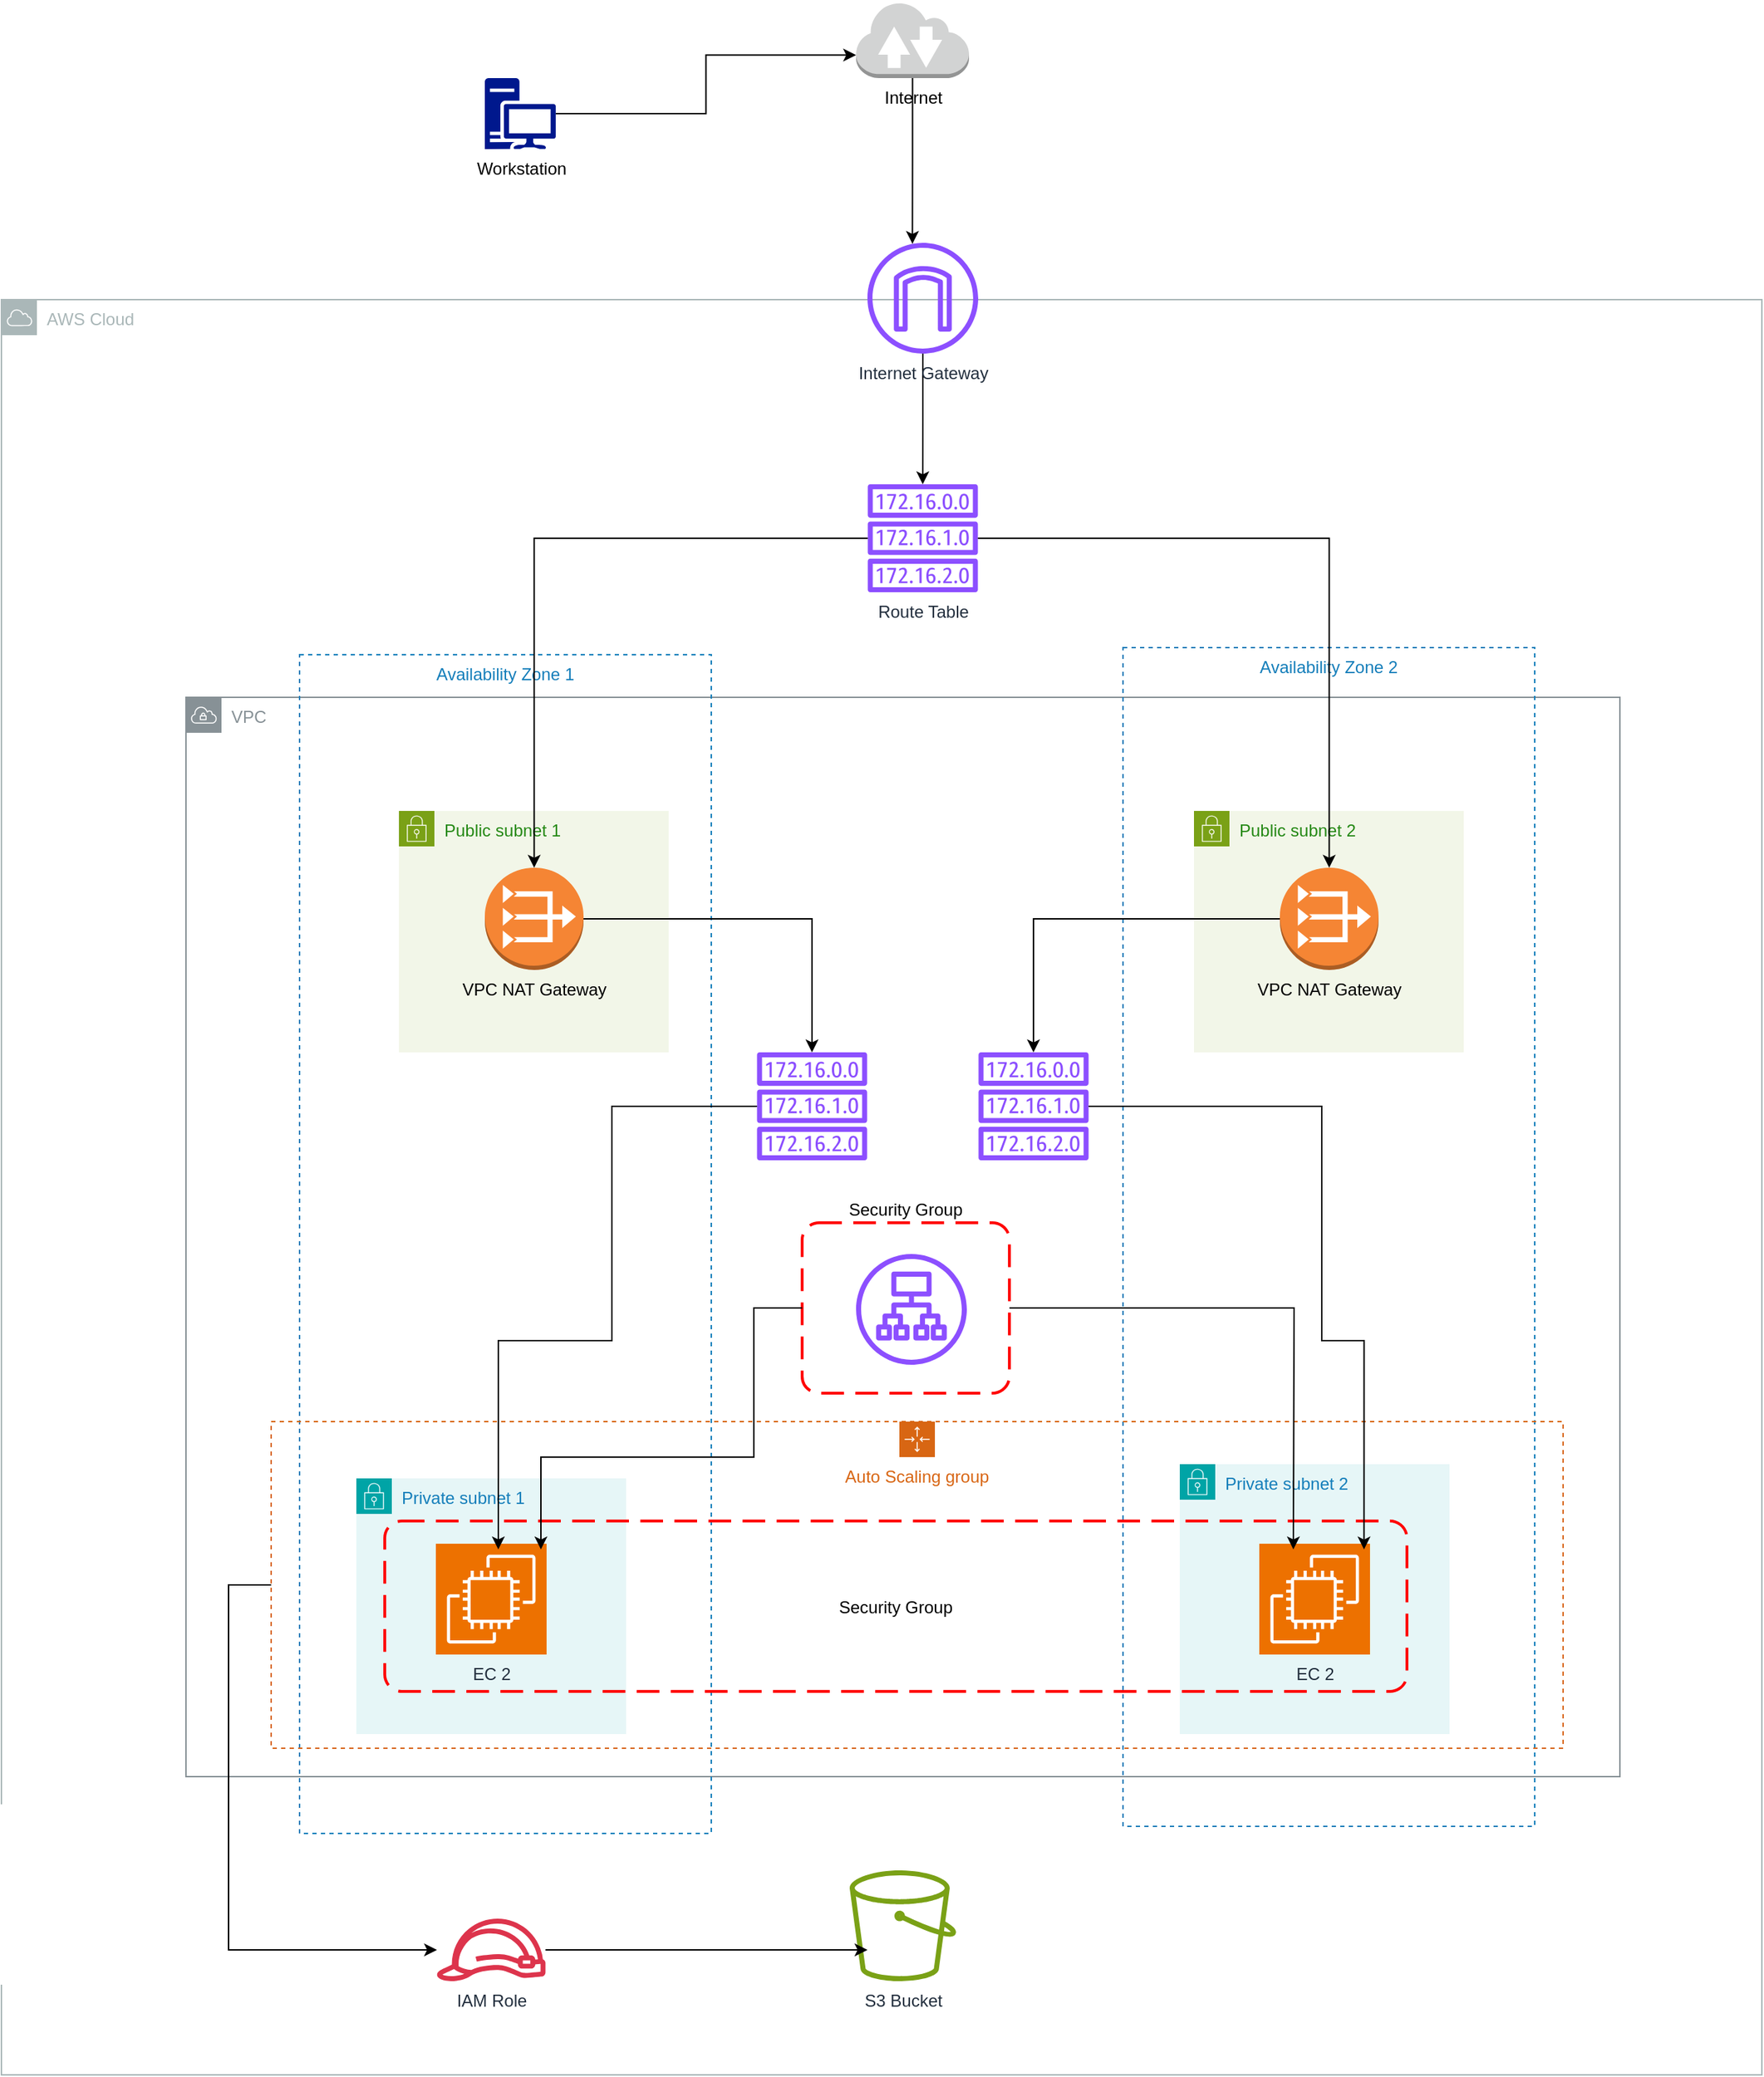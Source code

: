 <mxfile version="24.7.16">
  <diagram name="Page-1" id="uvwHDNZlG5KgGt5MM_ni">
    <mxGraphModel dx="2261" dy="738" grid="1" gridSize="10" guides="1" tooltips="1" connect="1" arrows="1" fold="1" page="1" pageScale="1" pageWidth="827" pageHeight="1169" math="0" shadow="0">
      <root>
        <mxCell id="0" />
        <mxCell id="1" parent="0" />
        <mxCell id="cF4Il0tcKfwgS1lK2epE-57" value="" style="group" vertex="1" connectable="0" parent="1">
          <mxGeometry x="-630" y="80" width="1240" height="1460" as="geometry" />
        </mxCell>
        <mxCell id="psFaeoeCnoXFWx_0zrmn-30" value="AWS Cloud" style="sketch=0;outlineConnect=0;gradientColor=none;html=1;whiteSpace=wrap;fontSize=12;fontStyle=0;shape=mxgraph.aws4.group;grIcon=mxgraph.aws4.group_aws_cloud;strokeColor=#AAB7B8;fillColor=none;verticalAlign=top;align=left;spacingLeft=30;fontColor=#AAB7B8;dashed=0;" parent="cF4Il0tcKfwgS1lK2epE-57" vertex="1">
          <mxGeometry y="210" width="1240" height="1250" as="geometry" />
        </mxCell>
        <mxCell id="cF4Il0tcKfwgS1lK2epE-1" value="Internet" style="outlineConnect=0;dashed=0;verticalLabelPosition=bottom;verticalAlign=top;align=center;html=1;shape=mxgraph.aws3.internet_2;fillColor=#D2D3D3;gradientColor=none;" vertex="1" parent="cF4Il0tcKfwgS1lK2epE-57">
          <mxGeometry x="602" width="79.5" height="54" as="geometry" />
        </mxCell>
        <mxCell id="cF4Il0tcKfwgS1lK2epE-38" style="edgeStyle=orthogonalEdgeStyle;rounded=0;orthogonalLoop=1;jettySize=auto;html=1;" edge="1" parent="cF4Il0tcKfwgS1lK2epE-57" source="cF4Il0tcKfwgS1lK2epE-2" target="cF4Il0tcKfwgS1lK2epE-3">
          <mxGeometry relative="1" as="geometry" />
        </mxCell>
        <mxCell id="cF4Il0tcKfwgS1lK2epE-2" value="Internet Gateway" style="sketch=0;outlineConnect=0;fontColor=#232F3E;gradientColor=none;fillColor=#8C4FFF;strokeColor=none;dashed=0;verticalLabelPosition=bottom;verticalAlign=top;align=center;html=1;fontSize=12;fontStyle=0;aspect=fixed;pointerEvents=1;shape=mxgraph.aws4.internet_gateway;" vertex="1" parent="cF4Il0tcKfwgS1lK2epE-57">
          <mxGeometry x="610" y="170" width="78" height="78" as="geometry" />
        </mxCell>
        <mxCell id="cF4Il0tcKfwgS1lK2epE-3" value="Route Table" style="sketch=0;outlineConnect=0;fontColor=#232F3E;gradientColor=none;fillColor=#8C4FFF;strokeColor=none;dashed=0;verticalLabelPosition=bottom;verticalAlign=top;align=center;html=1;fontSize=12;fontStyle=0;aspect=fixed;pointerEvents=1;shape=mxgraph.aws4.route_table;" vertex="1" parent="cF4Il0tcKfwgS1lK2epE-57">
          <mxGeometry x="610" y="340" width="78" height="76" as="geometry" />
        </mxCell>
        <mxCell id="cF4Il0tcKfwgS1lK2epE-4" value="VPC" style="sketch=0;outlineConnect=0;gradientColor=none;html=1;whiteSpace=wrap;fontSize=12;fontStyle=0;shape=mxgraph.aws4.group;grIcon=mxgraph.aws4.group_vpc;strokeColor=#879196;fillColor=none;verticalAlign=top;align=left;spacingLeft=30;fontColor=#879196;dashed=0;" vertex="1" parent="cF4Il0tcKfwgS1lK2epE-57">
          <mxGeometry x="130" y="490" width="1010" height="760" as="geometry" />
        </mxCell>
        <mxCell id="cF4Il0tcKfwgS1lK2epE-5" value="Availability Zone 1" style="fillColor=none;strokeColor=#147EBA;dashed=1;verticalAlign=top;fontStyle=0;fontColor=#147EBA;whiteSpace=wrap;html=1;" vertex="1" parent="cF4Il0tcKfwgS1lK2epE-57">
          <mxGeometry x="210" y="460" width="290" height="830" as="geometry" />
        </mxCell>
        <mxCell id="cF4Il0tcKfwgS1lK2epE-6" value="Availability Zone 2" style="fillColor=none;strokeColor=#147EBA;dashed=1;verticalAlign=top;fontStyle=0;fontColor=#147EBA;whiteSpace=wrap;html=1;" vertex="1" parent="cF4Il0tcKfwgS1lK2epE-57">
          <mxGeometry x="790" y="455" width="290" height="830" as="geometry" />
        </mxCell>
        <mxCell id="cF4Il0tcKfwgS1lK2epE-7" value="Public subnet 1" style="points=[[0,0],[0.25,0],[0.5,0],[0.75,0],[1,0],[1,0.25],[1,0.5],[1,0.75],[1,1],[0.75,1],[0.5,1],[0.25,1],[0,1],[0,0.75],[0,0.5],[0,0.25]];outlineConnect=0;gradientColor=none;html=1;whiteSpace=wrap;fontSize=12;fontStyle=0;container=1;pointerEvents=0;collapsible=0;recursiveResize=0;shape=mxgraph.aws4.group;grIcon=mxgraph.aws4.group_security_group;grStroke=0;strokeColor=#7AA116;fillColor=#F2F6E8;verticalAlign=top;align=left;spacingLeft=30;fontColor=#248814;dashed=0;" vertex="1" parent="cF4Il0tcKfwgS1lK2epE-57">
          <mxGeometry x="280" y="570" width="190" height="170" as="geometry" />
        </mxCell>
        <mxCell id="cF4Il0tcKfwgS1lK2epE-11" value="Private subnet 2" style="points=[[0,0],[0.25,0],[0.5,0],[0.75,0],[1,0],[1,0.25],[1,0.5],[1,0.75],[1,1],[0.75,1],[0.5,1],[0.25,1],[0,1],[0,0.75],[0,0.5],[0,0.25]];outlineConnect=0;gradientColor=none;html=1;whiteSpace=wrap;fontSize=12;fontStyle=0;container=1;pointerEvents=0;collapsible=0;recursiveResize=0;shape=mxgraph.aws4.group;grIcon=mxgraph.aws4.group_security_group;grStroke=0;strokeColor=#00A4A6;fillColor=#E6F6F7;verticalAlign=top;align=left;spacingLeft=30;fontColor=#147EBA;dashed=0;" vertex="1" parent="cF4Il0tcKfwgS1lK2epE-57">
          <mxGeometry x="830" y="1030" width="190" height="190" as="geometry" />
        </mxCell>
        <mxCell id="cF4Il0tcKfwgS1lK2epE-12" value="Private subnet 1" style="points=[[0,0],[0.25,0],[0.5,0],[0.75,0],[1,0],[1,0.25],[1,0.5],[1,0.75],[1,1],[0.75,1],[0.5,1],[0.25,1],[0,1],[0,0.75],[0,0.5],[0,0.25]];outlineConnect=0;gradientColor=none;html=1;whiteSpace=wrap;fontSize=12;fontStyle=0;container=1;pointerEvents=0;collapsible=0;recursiveResize=0;shape=mxgraph.aws4.group;grIcon=mxgraph.aws4.group_security_group;grStroke=0;strokeColor=#00A4A6;fillColor=#E6F6F7;verticalAlign=top;align=left;spacingLeft=30;fontColor=#147EBA;dashed=0;" vertex="1" parent="cF4Il0tcKfwgS1lK2epE-57">
          <mxGeometry x="250" y="1040" width="190" height="180" as="geometry" />
        </mxCell>
        <mxCell id="cF4Il0tcKfwgS1lK2epE-20" value="EC 2" style="sketch=0;points=[[0,0,0],[0.25,0,0],[0.5,0,0],[0.75,0,0],[1,0,0],[0,1,0],[0.25,1,0],[0.5,1,0],[0.75,1,0],[1,1,0],[0,0.25,0],[0,0.5,0],[0,0.75,0],[1,0.25,0],[1,0.5,0],[1,0.75,0]];outlineConnect=0;fontColor=#232F3E;fillColor=#ED7100;strokeColor=#ffffff;dashed=0;verticalLabelPosition=bottom;verticalAlign=top;align=center;html=1;fontSize=12;fontStyle=0;aspect=fixed;shape=mxgraph.aws4.resourceIcon;resIcon=mxgraph.aws4.ec2;" vertex="1" parent="cF4Il0tcKfwgS1lK2epE-12">
          <mxGeometry x="56" y="46" width="78" height="78" as="geometry" />
        </mxCell>
        <mxCell id="cF4Il0tcKfwgS1lK2epE-43" style="edgeStyle=orthogonalEdgeStyle;rounded=0;orthogonalLoop=1;jettySize=auto;html=1;" edge="1" parent="cF4Il0tcKfwgS1lK2epE-57" source="cF4Il0tcKfwgS1lK2epE-13" target="cF4Il0tcKfwgS1lK2epE-17">
          <mxGeometry relative="1" as="geometry" />
        </mxCell>
        <mxCell id="cF4Il0tcKfwgS1lK2epE-13" value="VPC NAT Gateway" style="outlineConnect=0;dashed=0;verticalLabelPosition=bottom;verticalAlign=top;align=center;html=1;shape=mxgraph.aws3.vpc_nat_gateway;fillColor=#F58534;gradientColor=none;" vertex="1" parent="cF4Il0tcKfwgS1lK2epE-57">
          <mxGeometry x="340.5" y="610" width="69.5" height="72" as="geometry" />
        </mxCell>
        <mxCell id="cF4Il0tcKfwgS1lK2epE-15" value="Public subnet 2" style="points=[[0,0],[0.25,0],[0.5,0],[0.75,0],[1,0],[1,0.25],[1,0.5],[1,0.75],[1,1],[0.75,1],[0.5,1],[0.25,1],[0,1],[0,0.75],[0,0.5],[0,0.25]];outlineConnect=0;gradientColor=none;html=1;whiteSpace=wrap;fontSize=12;fontStyle=0;container=1;pointerEvents=0;collapsible=0;recursiveResize=0;shape=mxgraph.aws4.group;grIcon=mxgraph.aws4.group_security_group;grStroke=0;strokeColor=#7AA116;fillColor=#F2F6E8;verticalAlign=top;align=left;spacingLeft=30;fontColor=#248814;dashed=0;" vertex="1" parent="cF4Il0tcKfwgS1lK2epE-57">
          <mxGeometry x="840" y="570" width="190" height="170" as="geometry" />
        </mxCell>
        <mxCell id="cF4Il0tcKfwgS1lK2epE-44" style="edgeStyle=orthogonalEdgeStyle;rounded=0;orthogonalLoop=1;jettySize=auto;html=1;" edge="1" parent="cF4Il0tcKfwgS1lK2epE-57" source="cF4Il0tcKfwgS1lK2epE-14" target="cF4Il0tcKfwgS1lK2epE-18">
          <mxGeometry relative="1" as="geometry" />
        </mxCell>
        <mxCell id="cF4Il0tcKfwgS1lK2epE-14" value="VPC NAT Gateway" style="outlineConnect=0;dashed=0;verticalLabelPosition=bottom;verticalAlign=top;align=center;html=1;shape=mxgraph.aws3.vpc_nat_gateway;fillColor=#F58534;gradientColor=none;" vertex="1" parent="cF4Il0tcKfwgS1lK2epE-57">
          <mxGeometry x="900.5" y="610" width="69.5" height="72" as="geometry" />
        </mxCell>
        <mxCell id="cF4Il0tcKfwgS1lK2epE-17" value="" style="sketch=0;outlineConnect=0;fontColor=#232F3E;gradientColor=none;fillColor=#8C4FFF;strokeColor=none;dashed=0;verticalLabelPosition=bottom;verticalAlign=top;align=center;html=1;fontSize=12;fontStyle=0;aspect=fixed;pointerEvents=1;shape=mxgraph.aws4.route_table;" vertex="1" parent="cF4Il0tcKfwgS1lK2epE-57">
          <mxGeometry x="532" y="740" width="78" height="76" as="geometry" />
        </mxCell>
        <mxCell id="cF4Il0tcKfwgS1lK2epE-18" value="" style="sketch=0;outlineConnect=0;fontColor=#232F3E;gradientColor=none;fillColor=#8C4FFF;strokeColor=none;dashed=0;verticalLabelPosition=bottom;verticalAlign=top;align=center;html=1;fontSize=12;fontStyle=0;aspect=fixed;pointerEvents=1;shape=mxgraph.aws4.route_table;" vertex="1" parent="cF4Il0tcKfwgS1lK2epE-57">
          <mxGeometry x="688" y="740" width="78" height="76" as="geometry" />
        </mxCell>
        <mxCell id="cF4Il0tcKfwgS1lK2epE-19" value="" style="sketch=0;outlineConnect=0;fontColor=#232F3E;gradientColor=none;fillColor=#8C4FFF;strokeColor=none;dashed=0;verticalLabelPosition=bottom;verticalAlign=top;align=center;html=1;fontSize=12;fontStyle=0;aspect=fixed;pointerEvents=1;shape=mxgraph.aws4.application_load_balancer;" vertex="1" parent="cF4Il0tcKfwgS1lK2epE-57">
          <mxGeometry x="602" y="882" width="78" height="78" as="geometry" />
        </mxCell>
        <mxCell id="cF4Il0tcKfwgS1lK2epE-21" value="EC 2" style="sketch=0;points=[[0,0,0],[0.25,0,0],[0.5,0,0],[0.75,0,0],[1,0,0],[0,1,0],[0.25,1,0],[0.5,1,0],[0.75,1,0],[1,1,0],[0,0.25,0],[0,0.5,0],[0,0.75,0],[1,0.25,0],[1,0.5,0],[1,0.75,0]];outlineConnect=0;fontColor=#232F3E;fillColor=#ED7100;strokeColor=#ffffff;dashed=0;verticalLabelPosition=bottom;verticalAlign=top;align=center;html=1;fontSize=12;fontStyle=0;aspect=fixed;shape=mxgraph.aws4.resourceIcon;resIcon=mxgraph.aws4.ec2;" vertex="1" parent="cF4Il0tcKfwgS1lK2epE-57">
          <mxGeometry x="886" y="1086" width="78" height="78" as="geometry" />
        </mxCell>
        <mxCell id="cF4Il0tcKfwgS1lK2epE-23" value="Security Group" style="rounded=1;arcSize=10;dashed=1;strokeColor=#ff0000;fillColor=none;gradientColor=none;dashPattern=8 4;strokeWidth=2;" vertex="1" parent="cF4Il0tcKfwgS1lK2epE-57">
          <mxGeometry x="270" y="1070" width="720" height="120" as="geometry" />
        </mxCell>
        <mxCell id="cF4Il0tcKfwgS1lK2epE-24" value="Security Group" style="rounded=1;arcSize=10;dashed=1;strokeColor=#ff0000;fillColor=none;gradientColor=none;dashPattern=8 4;strokeWidth=2;labelPosition=center;verticalLabelPosition=top;align=center;verticalAlign=bottom;" vertex="1" parent="cF4Il0tcKfwgS1lK2epE-57">
          <mxGeometry x="564" y="860" width="146" height="120" as="geometry" />
        </mxCell>
        <mxCell id="cF4Il0tcKfwgS1lK2epE-54" style="edgeStyle=orthogonalEdgeStyle;rounded=0;orthogonalLoop=1;jettySize=auto;html=1;" edge="1" parent="cF4Il0tcKfwgS1lK2epE-57" source="cF4Il0tcKfwgS1lK2epE-30" target="cF4Il0tcKfwgS1lK2epE-31">
          <mxGeometry relative="1" as="geometry">
            <Array as="points">
              <mxPoint x="160" y="1115" />
              <mxPoint x="160" y="1372" />
            </Array>
          </mxGeometry>
        </mxCell>
        <mxCell id="cF4Il0tcKfwgS1lK2epE-30" value="Auto Scaling group" style="points=[[0,0],[0.25,0],[0.5,0],[0.75,0],[1,0],[1,0.25],[1,0.5],[1,0.75],[1,1],[0.75,1],[0.5,1],[0.25,1],[0,1],[0,0.75],[0,0.5],[0,0.25]];outlineConnect=0;gradientColor=none;html=1;whiteSpace=wrap;fontSize=12;fontStyle=0;container=1;pointerEvents=0;collapsible=0;recursiveResize=0;shape=mxgraph.aws4.groupCenter;grIcon=mxgraph.aws4.group_auto_scaling_group;grStroke=1;strokeColor=#D86613;fillColor=none;verticalAlign=top;align=center;fontColor=#D86613;dashed=1;spacingTop=25;" vertex="1" parent="cF4Il0tcKfwgS1lK2epE-57">
          <mxGeometry x="190" y="1000" width="910" height="230" as="geometry" />
        </mxCell>
        <mxCell id="cF4Il0tcKfwgS1lK2epE-31" value="IAM Role" style="sketch=0;outlineConnect=0;fontColor=#232F3E;gradientColor=none;fillColor=#DD344C;strokeColor=none;dashed=0;verticalLabelPosition=bottom;verticalAlign=top;align=center;html=1;fontSize=12;fontStyle=0;aspect=fixed;pointerEvents=1;shape=mxgraph.aws4.role;" vertex="1" parent="cF4Il0tcKfwgS1lK2epE-57">
          <mxGeometry x="306" y="1350" width="78" height="44" as="geometry" />
        </mxCell>
        <mxCell id="cF4Il0tcKfwgS1lK2epE-32" value="S3 Bucket" style="sketch=0;outlineConnect=0;fontColor=#232F3E;gradientColor=none;fillColor=#7AA116;strokeColor=none;dashed=0;verticalLabelPosition=bottom;verticalAlign=top;align=center;html=1;fontSize=12;fontStyle=0;aspect=fixed;pointerEvents=1;shape=mxgraph.aws4.bucket;" vertex="1" parent="cF4Il0tcKfwgS1lK2epE-57">
          <mxGeometry x="597.5" y="1316" width="75" height="78" as="geometry" />
        </mxCell>
        <mxCell id="cF4Il0tcKfwgS1lK2epE-35" value="Workstation" style="sketch=0;aspect=fixed;pointerEvents=1;shadow=0;dashed=0;html=1;strokeColor=none;labelPosition=center;verticalLabelPosition=bottom;verticalAlign=top;align=center;fillColor=#00188D;shape=mxgraph.mscae.enterprise.workstation_client" vertex="1" parent="cF4Il0tcKfwgS1lK2epE-57">
          <mxGeometry x="340.5" y="54" width="50" height="50" as="geometry" />
        </mxCell>
        <mxCell id="cF4Il0tcKfwgS1lK2epE-36" style="edgeStyle=orthogonalEdgeStyle;rounded=0;orthogonalLoop=1;jettySize=auto;html=1;entryX=0;entryY=0.7;entryDx=0;entryDy=0;entryPerimeter=0;" edge="1" parent="cF4Il0tcKfwgS1lK2epE-57" source="cF4Il0tcKfwgS1lK2epE-35" target="cF4Il0tcKfwgS1lK2epE-1">
          <mxGeometry relative="1" as="geometry" />
        </mxCell>
        <mxCell id="cF4Il0tcKfwgS1lK2epE-37" style="edgeStyle=orthogonalEdgeStyle;rounded=0;orthogonalLoop=1;jettySize=auto;html=1;entryX=0.406;entryY=0.009;entryDx=0;entryDy=0;entryPerimeter=0;" edge="1" parent="cF4Il0tcKfwgS1lK2epE-57" source="cF4Il0tcKfwgS1lK2epE-1" target="cF4Il0tcKfwgS1lK2epE-2">
          <mxGeometry relative="1" as="geometry" />
        </mxCell>
        <mxCell id="cF4Il0tcKfwgS1lK2epE-42" style="edgeStyle=orthogonalEdgeStyle;rounded=0;orthogonalLoop=1;jettySize=auto;html=1;" edge="1" parent="cF4Il0tcKfwgS1lK2epE-57" source="cF4Il0tcKfwgS1lK2epE-3" target="cF4Il0tcKfwgS1lK2epE-14">
          <mxGeometry relative="1" as="geometry" />
        </mxCell>
        <mxCell id="cF4Il0tcKfwgS1lK2epE-45" style="edgeStyle=orthogonalEdgeStyle;rounded=0;orthogonalLoop=1;jettySize=auto;html=1;" edge="1" parent="cF4Il0tcKfwgS1lK2epE-57" source="cF4Il0tcKfwgS1lK2epE-3" target="cF4Il0tcKfwgS1lK2epE-13">
          <mxGeometry relative="1" as="geometry" />
        </mxCell>
        <mxCell id="cF4Il0tcKfwgS1lK2epE-46" style="edgeStyle=orthogonalEdgeStyle;rounded=0;orthogonalLoop=1;jettySize=auto;html=1;" edge="1" parent="cF4Il0tcKfwgS1lK2epE-57" source="cF4Il0tcKfwgS1lK2epE-17">
          <mxGeometry relative="1" as="geometry">
            <mxPoint x="350" y="1090" as="targetPoint" />
            <Array as="points">
              <mxPoint x="430" y="778" />
              <mxPoint x="430" y="943" />
              <mxPoint x="350" y="943" />
            </Array>
          </mxGeometry>
        </mxCell>
        <mxCell id="cF4Il0tcKfwgS1lK2epE-49" style="edgeStyle=orthogonalEdgeStyle;rounded=0;orthogonalLoop=1;jettySize=auto;html=1;" edge="1" parent="cF4Il0tcKfwgS1lK2epE-57" source="cF4Il0tcKfwgS1lK2epE-24">
          <mxGeometry relative="1" as="geometry">
            <mxPoint x="380" y="1090" as="targetPoint" />
            <Array as="points">
              <mxPoint x="530" y="920" />
              <mxPoint x="530" y="1025" />
              <mxPoint x="380" y="1025" />
            </Array>
          </mxGeometry>
        </mxCell>
        <mxCell id="cF4Il0tcKfwgS1lK2epE-50" style="edgeStyle=orthogonalEdgeStyle;rounded=0;orthogonalLoop=1;jettySize=auto;html=1;" edge="1" parent="cF4Il0tcKfwgS1lK2epE-57" source="cF4Il0tcKfwgS1lK2epE-24">
          <mxGeometry relative="1" as="geometry">
            <mxPoint x="910" y="1090" as="targetPoint" />
          </mxGeometry>
        </mxCell>
        <mxCell id="cF4Il0tcKfwgS1lK2epE-51" style="edgeStyle=orthogonalEdgeStyle;rounded=0;orthogonalLoop=1;jettySize=auto;html=1;entryX=0.958;entryY=0.167;entryDx=0;entryDy=0;entryPerimeter=0;" edge="1" parent="cF4Il0tcKfwgS1lK2epE-57" source="cF4Il0tcKfwgS1lK2epE-18" target="cF4Il0tcKfwgS1lK2epE-23">
          <mxGeometry relative="1" as="geometry">
            <Array as="points">
              <mxPoint x="930" y="778" />
              <mxPoint x="930" y="943" />
              <mxPoint x="960" y="943" />
            </Array>
          </mxGeometry>
        </mxCell>
        <mxCell id="cF4Il0tcKfwgS1lK2epE-52" style="edgeStyle=orthogonalEdgeStyle;rounded=0;orthogonalLoop=1;jettySize=auto;html=1;entryX=0.167;entryY=0.718;entryDx=0;entryDy=0;entryPerimeter=0;" edge="1" parent="cF4Il0tcKfwgS1lK2epE-57" source="cF4Il0tcKfwgS1lK2epE-31" target="cF4Il0tcKfwgS1lK2epE-32">
          <mxGeometry relative="1" as="geometry" />
        </mxCell>
      </root>
    </mxGraphModel>
  </diagram>
</mxfile>
